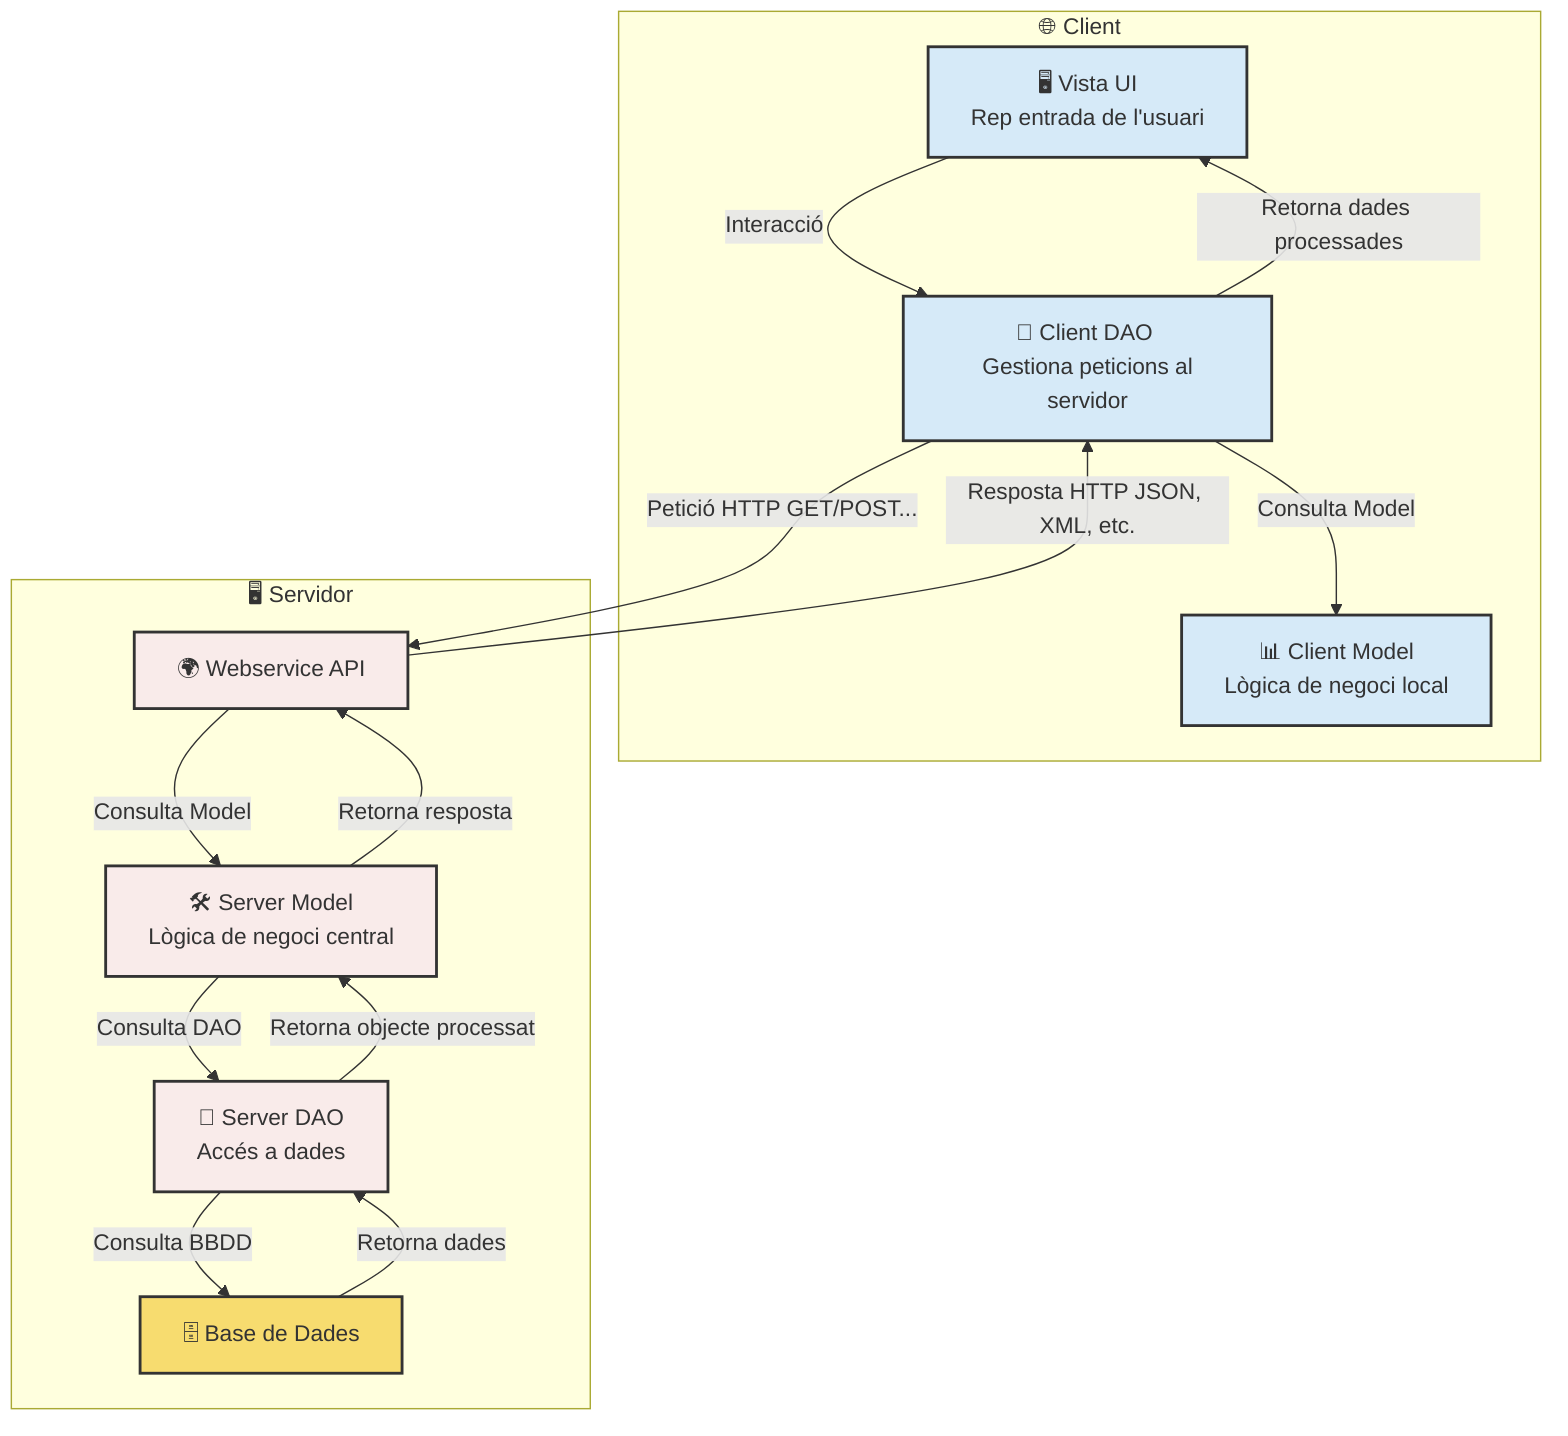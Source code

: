 flowchart TD
    subgraph Client["🌐 Client"]
        A["🖥️ Vista UI <br> Rep entrada de l'usuari"] -->|Interacció| B["📡 Client DAO <br> Gestiona peticions al servidor"]
        B -->|Consulta Model| M["📊 Client Model <br> Lògica de negoci local"]
        B -->|Retorna dades processades| A
    end

    subgraph Server["🖥️ Servidor"]
        B -->|Petició HTTP GET/POST...| C["🌍 Webservice API"]
        C -->|Consulta Model| N["🛠️ Server Model <br> Lògica de negoci central"]
        N -->|Consulta DAO| D["📂 Server DAO <br> Accés a dades"]
        D -->|Consulta BBDD| DB["🗄️ Base de Dades"]
        DB -->|Retorna dades| D
        D -->|Retorna objecte processat| N
        N -->|Retorna resposta| C
        C -->|Resposta HTTP JSON, XML, etc.| B
    end

    classDef client fill:#D6EAF8,stroke:#333,stroke-width:2px;
    classDef server fill:#F9EBEA,stroke:#333,stroke-width:2px;
    classDef db fill:#F7DC6F,stroke:#333,stroke-width:2px;
    
    class A client;
    class B client;
    class M client;
    class C server;
    class N server;
    class D server;
    class DB db;